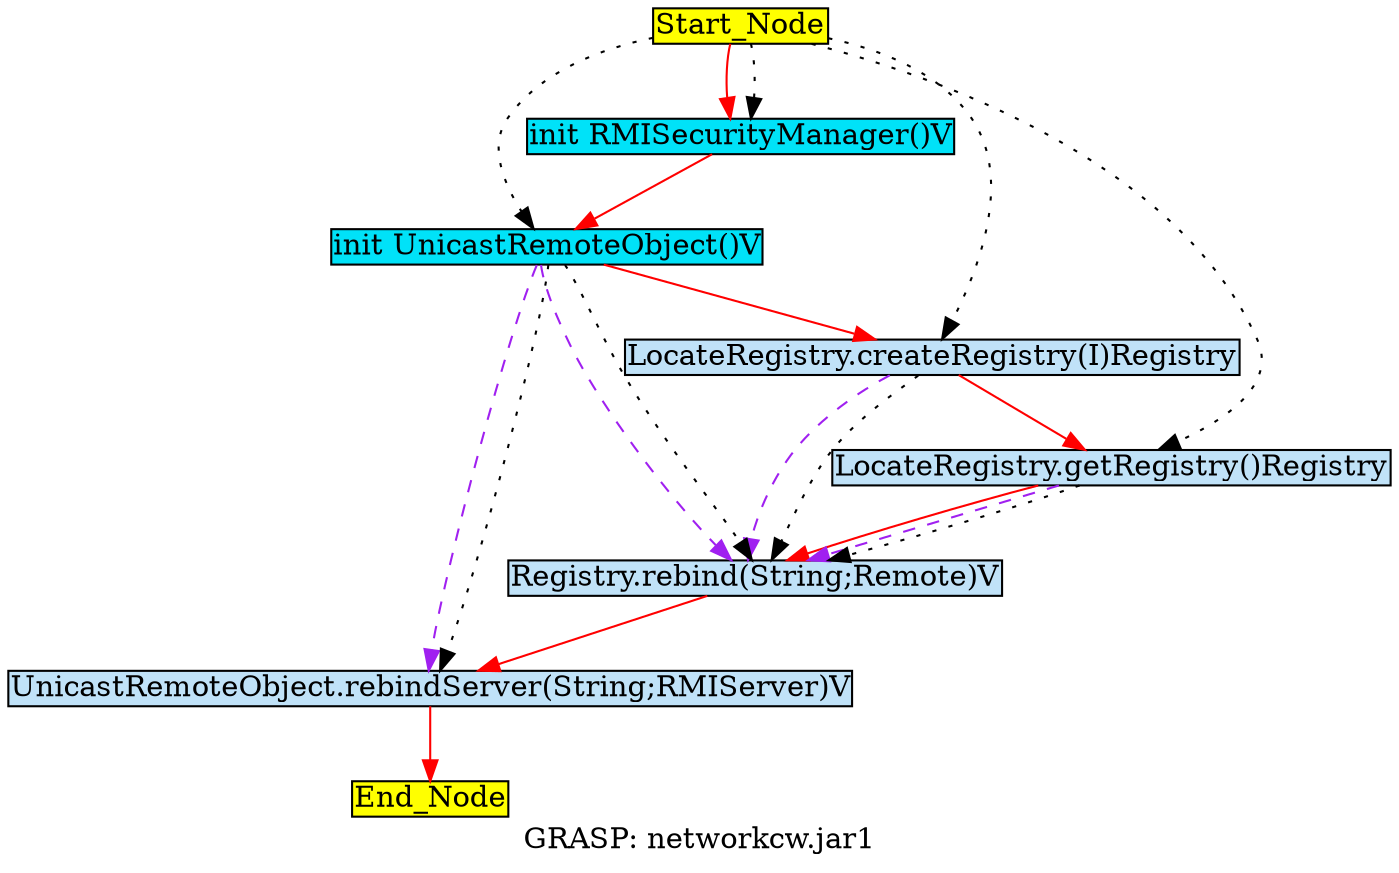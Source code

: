 digraph G {
	graph[label="GRASP: networkcw.jar1"];	node[style=filled,fillcolor ="white",shape=box,margin=0.02,width=0,height=0];
	"Start_Node"[fillcolor ="yellow",style="filled" ];
	"LocateRegistry.createRegistry(I)Registry"[fillcolor ="#c0e2f8",style="filled" ];
	"init RMISecurityManager()V"[fillcolor ="#00e2f8",style="filled" ];
	"UnicastRemoteObject.rebindServer(String;RMIServer)V"[fillcolor ="#c0e2f8",style="filled" ];
	"LocateRegistry.getRegistry()Registry"[fillcolor ="#c0e2f8",style="filled" ];
	"init UnicastRemoteObject()V"[fillcolor ="#00e2f8",style="filled" ];
	"Registry.rebind(String;Remote)V"[fillcolor ="#c0e2f8",style="filled" ];
	"Start_Node"[fillcolor ="yellow",style="filled" ];
	"End_Node"[fillcolor ="yellow",style="filled" ];
	"LocateRegistry.createRegistry(I)Registry" -> "LocateRegistry.getRegistry()Registry"[color="red",style=solid];
	"LocateRegistry.createRegistry(I)Registry" -> "Registry.rebind(String;Remote)V"[color="purple",style=dashed];
	"LocateRegistry.createRegistry(I)Registry" -> "Registry.rebind(String;Remote)V"[color="black",style=dotted];
	"init RMISecurityManager()V" -> "init UnicastRemoteObject()V"[color="red",style=solid];
	"UnicastRemoteObject.rebindServer(String;RMIServer)V" -> "End_Node"[color="red",style=solid];
	"LocateRegistry.getRegistry()Registry" -> "Registry.rebind(String;Remote)V"[color="red",style=solid];
	"LocateRegistry.getRegistry()Registry" -> "Registry.rebind(String;Remote)V"[color="purple",style=dashed];
	"LocateRegistry.getRegistry()Registry" -> "Registry.rebind(String;Remote)V"[color="black",style=dotted];
	"init UnicastRemoteObject()V" -> "LocateRegistry.createRegistry(I)Registry"[color="red",style=solid];
	"init UnicastRemoteObject()V" -> "UnicastRemoteObject.rebindServer(String;RMIServer)V"[color="purple",style=dashed];
	"init UnicastRemoteObject()V" -> "UnicastRemoteObject.rebindServer(String;RMIServer)V"[color="black",style=dotted];
	"init UnicastRemoteObject()V" -> "Registry.rebind(String;Remote)V"[color="purple",style=dashed];
	"init UnicastRemoteObject()V" -> "Registry.rebind(String;Remote)V"[color="black",style=dotted];
	"Registry.rebind(String;Remote)V" -> "UnicastRemoteObject.rebindServer(String;RMIServer)V"[color="red",style=solid];
	"Start_Node" -> "LocateRegistry.createRegistry(I)Registry"[color="black",style=dotted];
	"Start_Node" -> "init RMISecurityManager()V"[color="red",style=solid];
	"Start_Node" -> "init RMISecurityManager()V"[color="black",style=dotted];
	"Start_Node" -> "LocateRegistry.getRegistry()Registry"[color="black",style=dotted];
	"Start_Node" -> "init UnicastRemoteObject()V"[color="black",style=dotted];
}
